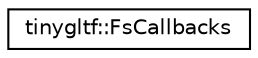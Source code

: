 digraph "Graphical Class Hierarchy"
{
  edge [fontname="Helvetica",fontsize="10",labelfontname="Helvetica",labelfontsize="10"];
  node [fontname="Helvetica",fontsize="10",shape=record];
  rankdir="LR";
  Node0 [label="tinygltf::FsCallbacks",height=0.2,width=0.4,color="black", fillcolor="white", style="filled",URL="$structtinygltf_1_1FsCallbacks.html"];
}
